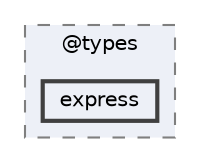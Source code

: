 digraph "pkiclassroomrescheduler/src/main/frontend/node_modules/@types/express"
{
 // LATEX_PDF_SIZE
  bgcolor="transparent";
  edge [fontname=Helvetica,fontsize=10,labelfontname=Helvetica,labelfontsize=10];
  node [fontname=Helvetica,fontsize=10,shape=box,height=0.2,width=0.4];
  compound=true
  subgraph clusterdir_4e994157bc6d0b5f80f6b9b3b1e8b410 {
    graph [ bgcolor="#edf0f7", pencolor="grey50", label="@types", fontname=Helvetica,fontsize=10 style="filled,dashed", URL="dir_4e994157bc6d0b5f80f6b9b3b1e8b410.html",tooltip=""]
  dir_d0b985d4949661dad8a63a14f1f0ea9a [label="express", fillcolor="#edf0f7", color="grey25", style="filled,bold", URL="dir_d0b985d4949661dad8a63a14f1f0ea9a.html",tooltip=""];
  }
}
